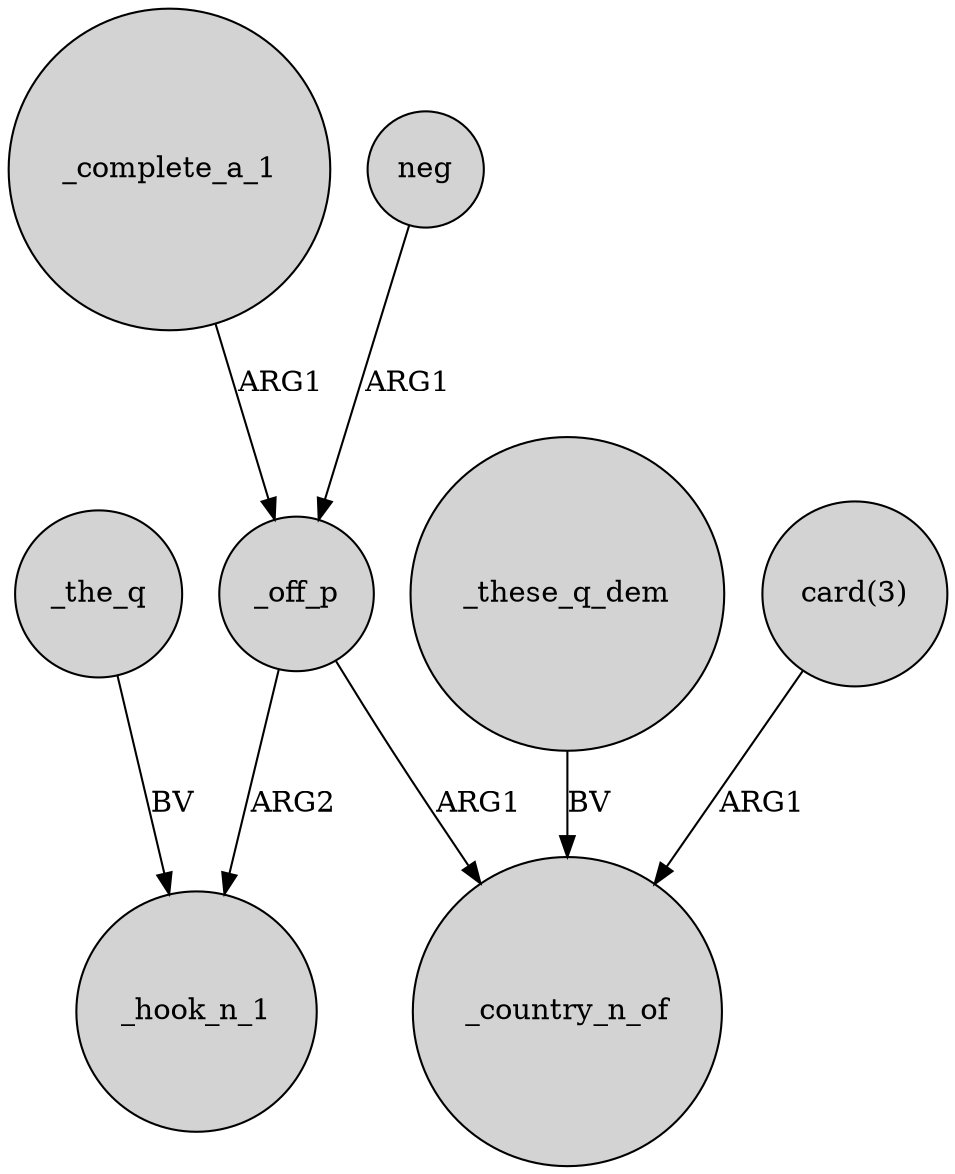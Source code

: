 digraph {
	node [shape=circle style=filled]
	"card(3)" -> _country_n_of [label=ARG1]
	_complete_a_1 -> _off_p [label=ARG1]
	_the_q -> _hook_n_1 [label=BV]
	_off_p -> _hook_n_1 [label=ARG2]
	_these_q_dem -> _country_n_of [label=BV]
	neg -> _off_p [label=ARG1]
	_off_p -> _country_n_of [label=ARG1]
}
